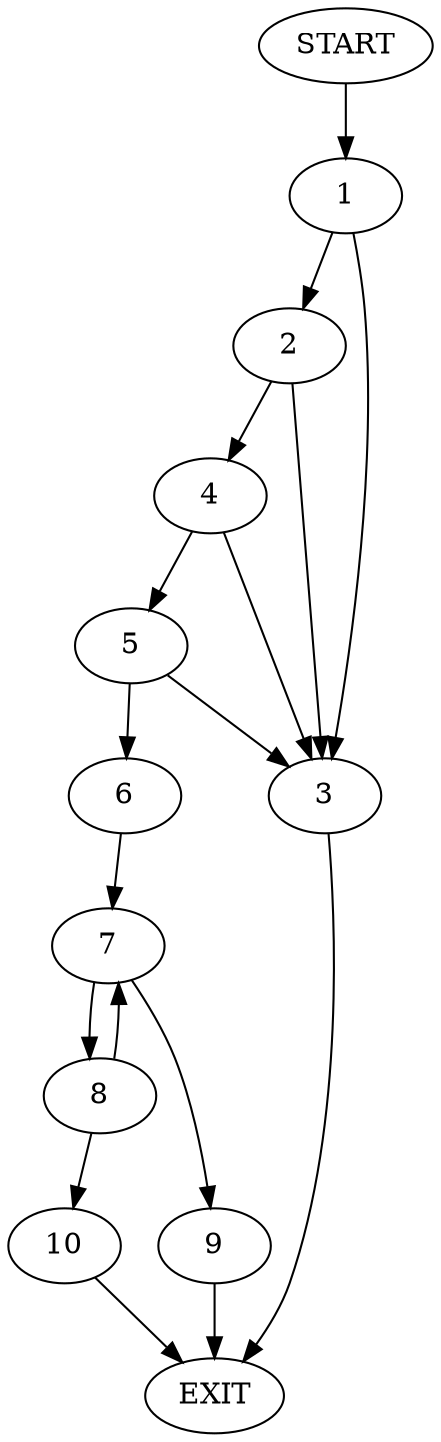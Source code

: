 digraph {
0 [label="START"]
11 [label="EXIT"]
0 -> 1
1 -> 2
1 -> 3
3 -> 11
2 -> 4
2 -> 3
4 -> 5
4 -> 3
5 -> 6
5 -> 3
6 -> 7
7 -> 8
7 -> 9
8 -> 7
8 -> 10
9 -> 11
10 -> 11
}

